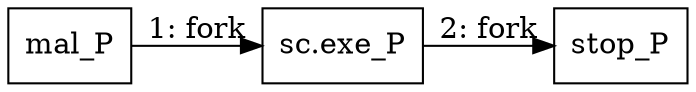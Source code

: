 digraph T1489 {
rankdir="LR"
size="9"
fixedsize="false"
splines="true"
nodesep=0.3
ranksep=0
fontsize=10
overlap="scalexy"
engine= "neato"
	"mal_P" [node_type=Process shape=box]
	"sc.exe_P" [node_type=Process shape=box]
	"stop_P" [node_type=Process shape=box]
	"mal_P" -> "sc.exe_P" [label="1: fork"]
	"sc.exe_P" -> "stop_P" [label="2: fork"]
}
